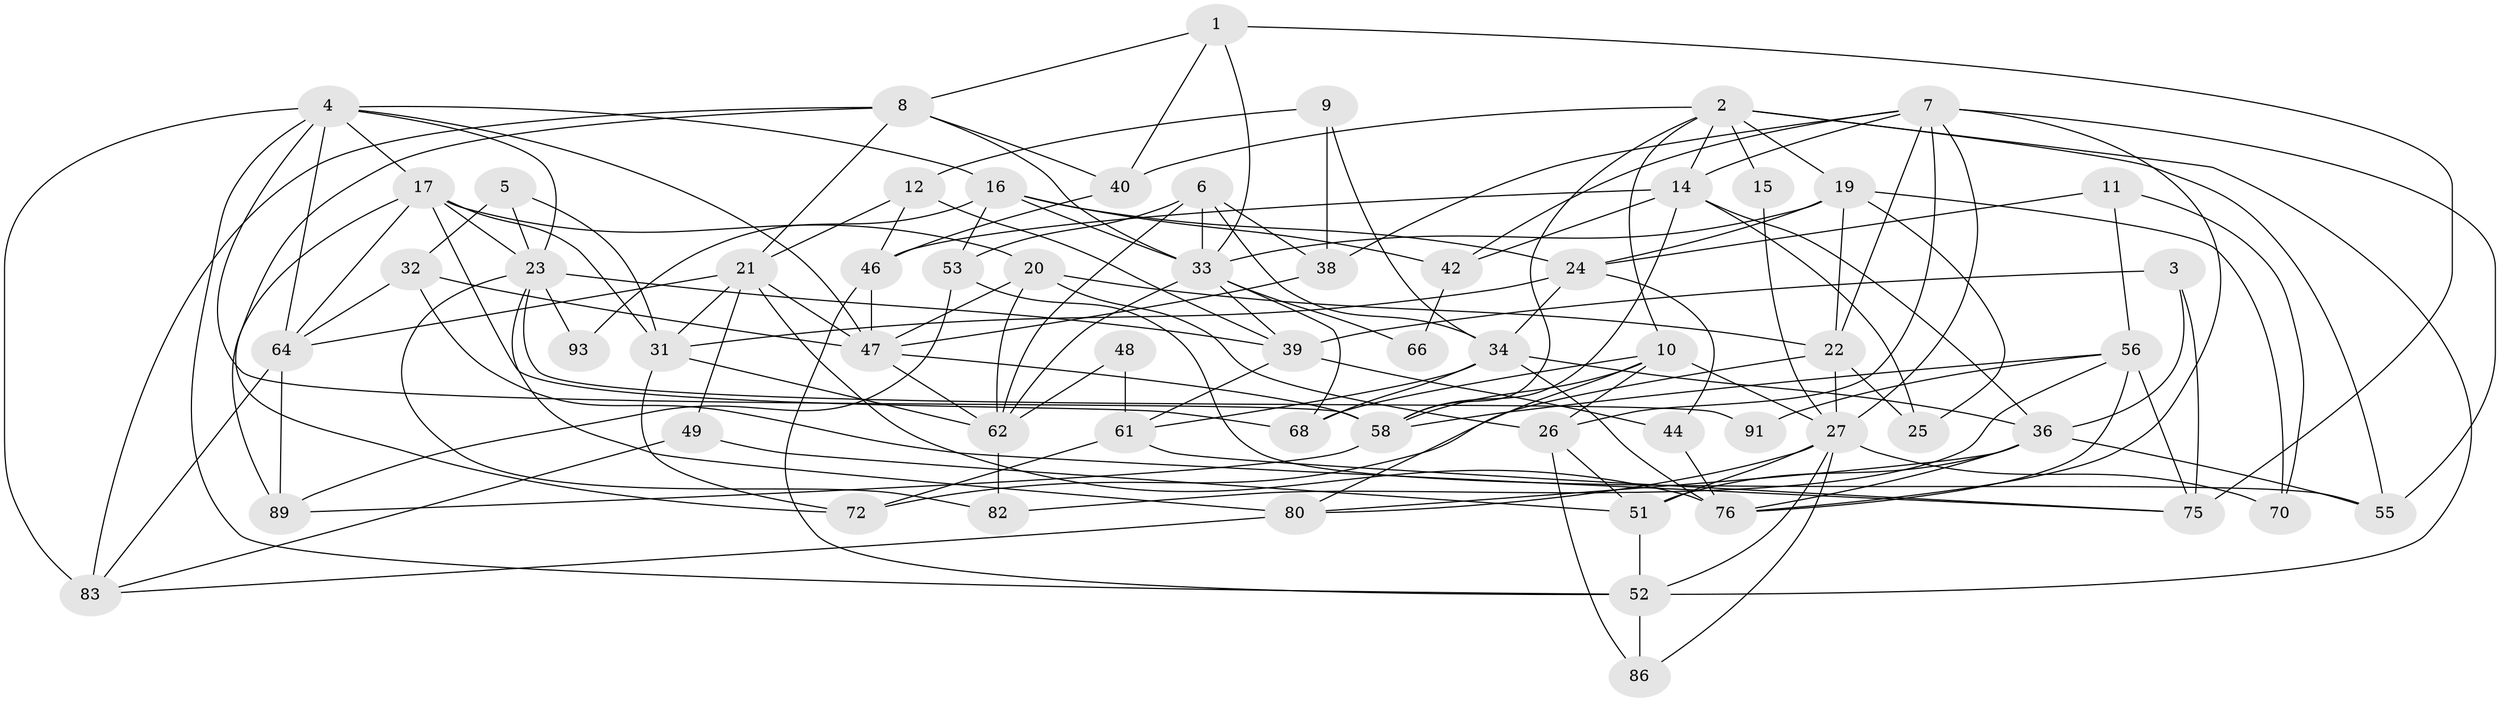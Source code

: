 // original degree distribution, {3: 0.30927835051546393, 4: 0.30927835051546393, 5: 0.16494845360824742, 8: 0.020618556701030927, 6: 0.061855670103092786, 7: 0.041237113402061855, 2: 0.09278350515463918}
// Generated by graph-tools (version 1.1) at 2025/41/03/06/25 10:41:59]
// undirected, 61 vertices, 154 edges
graph export_dot {
graph [start="1"]
  node [color=gray90,style=filled];
  1 [super="+18"];
  2 [super="+92"];
  3;
  4 [super="+13"];
  5;
  6 [super="+95"];
  7;
  8 [super="+97"];
  9;
  10 [super="+43"];
  11;
  12 [super="+67"];
  14;
  15;
  16 [super="+35"];
  17 [super="+85"];
  19 [super="+78"];
  20 [super="+29"];
  21 [super="+41"];
  22 [super="+30"];
  23 [super="+87"];
  24 [super="+28"];
  25;
  26 [super="+63"];
  27 [super="+37"];
  31 [super="+54"];
  32;
  33 [super="+77"];
  34 [super="+60"];
  36 [super="+69"];
  38;
  39 [super="+57"];
  40;
  42 [super="+45"];
  44 [super="+65"];
  46 [super="+50"];
  47 [super="+73"];
  48;
  49;
  51 [super="+59"];
  52 [super="+79"];
  53;
  55 [super="+81"];
  56 [super="+71"];
  58 [super="+90"];
  61 [super="+96"];
  62 [super="+74"];
  64 [super="+94"];
  66;
  68;
  70;
  72;
  75;
  76 [super="+88"];
  80 [super="+84"];
  82;
  83;
  86;
  89;
  91;
  93;
  1 -- 75;
  1 -- 8;
  1 -- 40;
  1 -- 33;
  2 -- 40;
  2 -- 55;
  2 -- 19;
  2 -- 52;
  2 -- 58;
  2 -- 10;
  2 -- 14;
  2 -- 15;
  3 -- 75;
  3 -- 39 [weight=2];
  3 -- 36;
  4 -- 83;
  4 -- 64;
  4 -- 16;
  4 -- 17;
  4 -- 47;
  4 -- 52;
  4 -- 23;
  4 -- 58;
  5 -- 31;
  5 -- 32;
  5 -- 23;
  6 -- 34;
  6 -- 53;
  6 -- 38;
  6 -- 33 [weight=2];
  6 -- 62;
  7 -- 55;
  7 -- 14;
  7 -- 22;
  7 -- 38;
  7 -- 27;
  7 -- 42;
  7 -- 26;
  7 -- 76;
  8 -- 72;
  8 -- 40;
  8 -- 83;
  8 -- 21;
  8 -- 33;
  9 -- 12 [weight=2];
  9 -- 38;
  9 -- 34;
  10 -- 68;
  10 -- 80;
  10 -- 26;
  10 -- 58;
  10 -- 27;
  11 -- 56;
  11 -- 70;
  11 -- 24;
  12 -- 39;
  12 -- 46;
  12 -- 21;
  14 -- 36;
  14 -- 25;
  14 -- 42;
  14 -- 46;
  14 -- 58;
  15 -- 27;
  16 -- 53;
  16 -- 93;
  16 -- 33;
  16 -- 24;
  16 -- 42;
  17 -- 89;
  17 -- 31;
  17 -- 64;
  17 -- 68;
  17 -- 23;
  17 -- 20;
  19 -- 25;
  19 -- 70;
  19 -- 22;
  19 -- 24;
  19 -- 33;
  20 -- 22;
  20 -- 26;
  20 -- 47;
  20 -- 62;
  21 -- 64;
  21 -- 49;
  21 -- 76;
  21 -- 47;
  21 -- 31;
  22 -- 25;
  22 -- 72;
  22 -- 27;
  23 -- 91;
  23 -- 39;
  23 -- 80 [weight=2];
  23 -- 82;
  23 -- 93;
  24 -- 34;
  24 -- 31;
  24 -- 44;
  26 -- 51;
  26 -- 86;
  27 -- 80;
  27 -- 51;
  27 -- 52;
  27 -- 70;
  27 -- 86;
  31 -- 62;
  31 -- 72;
  32 -- 64;
  32 -- 75;
  32 -- 47;
  33 -- 68;
  33 -- 66;
  33 -- 39;
  33 -- 62;
  34 -- 36;
  34 -- 68;
  34 -- 76;
  34 -- 61;
  36 -- 80;
  36 -- 51;
  36 -- 55;
  36 -- 76;
  38 -- 47;
  39 -- 44;
  39 -- 61;
  40 -- 46;
  42 -- 66;
  44 -- 76;
  46 -- 52;
  46 -- 47;
  47 -- 62;
  47 -- 58;
  48 -- 61;
  48 -- 62;
  49 -- 83;
  49 -- 51;
  51 -- 52;
  52 -- 86;
  53 -- 89;
  53 -- 55;
  56 -- 82;
  56 -- 75;
  56 -- 58;
  56 -- 91;
  56 -- 76;
  58 -- 89;
  61 -- 72;
  61 -- 75;
  62 -- 82;
  64 -- 83;
  64 -- 89;
  80 -- 83;
}
